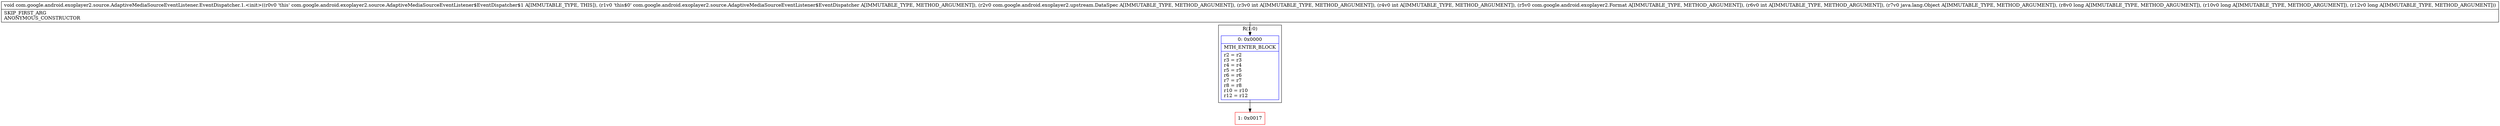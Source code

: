 digraph "CFG forcom.google.android.exoplayer2.source.AdaptiveMediaSourceEventListener.EventDispatcher.1.\<init\>(Lcom\/google\/android\/exoplayer2\/source\/AdaptiveMediaSourceEventListener$EventDispatcher;Lcom\/google\/android\/exoplayer2\/upstream\/DataSpec;IILcom\/google\/android\/exoplayer2\/Format;ILjava\/lang\/Object;JJJ)V" {
subgraph cluster_Region_619860346 {
label = "R(1:0)";
node [shape=record,color=blue];
Node_0 [shape=record,label="{0\:\ 0x0000|MTH_ENTER_BLOCK\l|r2 = r2\lr3 = r3\lr4 = r4\lr5 = r5\lr6 = r6\lr7 = r7\lr8 = r8\lr10 = r10\lr12 = r12\l}"];
}
Node_1 [shape=record,color=red,label="{1\:\ 0x0017}"];
MethodNode[shape=record,label="{void com.google.android.exoplayer2.source.AdaptiveMediaSourceEventListener.EventDispatcher.1.\<init\>((r0v0 'this' com.google.android.exoplayer2.source.AdaptiveMediaSourceEventListener$EventDispatcher$1 A[IMMUTABLE_TYPE, THIS]), (r1v0 'this$0' com.google.android.exoplayer2.source.AdaptiveMediaSourceEventListener$EventDispatcher A[IMMUTABLE_TYPE, METHOD_ARGUMENT]), (r2v0 com.google.android.exoplayer2.upstream.DataSpec A[IMMUTABLE_TYPE, METHOD_ARGUMENT]), (r3v0 int A[IMMUTABLE_TYPE, METHOD_ARGUMENT]), (r4v0 int A[IMMUTABLE_TYPE, METHOD_ARGUMENT]), (r5v0 com.google.android.exoplayer2.Format A[IMMUTABLE_TYPE, METHOD_ARGUMENT]), (r6v0 int A[IMMUTABLE_TYPE, METHOD_ARGUMENT]), (r7v0 java.lang.Object A[IMMUTABLE_TYPE, METHOD_ARGUMENT]), (r8v0 long A[IMMUTABLE_TYPE, METHOD_ARGUMENT]), (r10v0 long A[IMMUTABLE_TYPE, METHOD_ARGUMENT]), (r12v0 long A[IMMUTABLE_TYPE, METHOD_ARGUMENT]))  | SKIP_FIRST_ARG\lANONYMOUS_CONSTRUCTOR\l}"];
MethodNode -> Node_0;
Node_0 -> Node_1;
}

